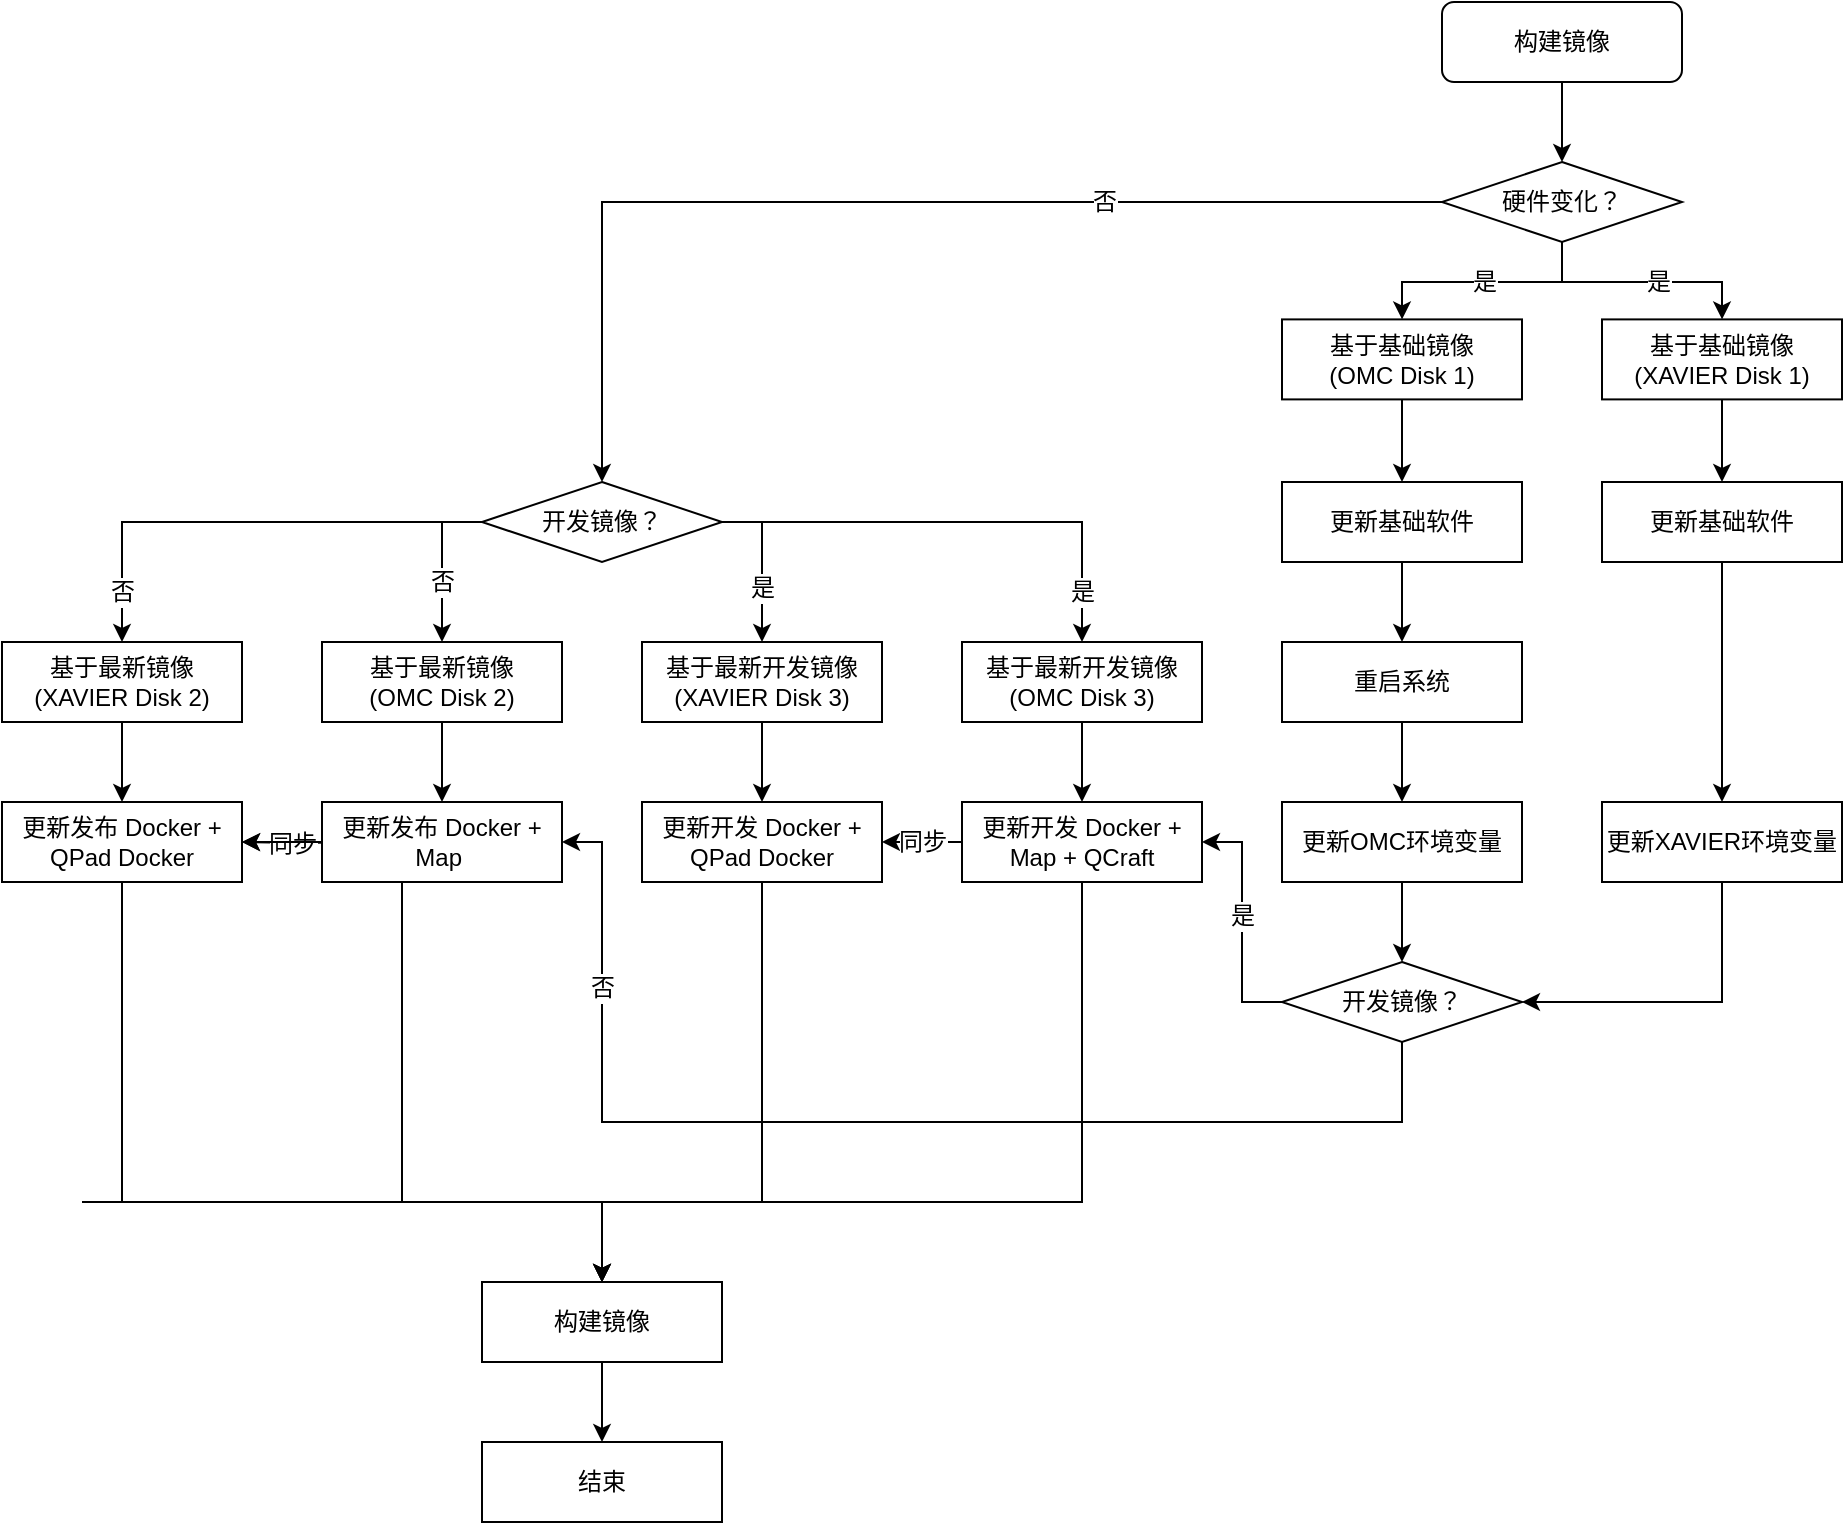 <mxfile version="13.10.4" type="github" pages="2">
  <diagram name="OMC" id="aaaa8250-4180-3840-79b5-4cada1eebb92">
    <mxGraphModel dx="2845" dy="1073" grid="1" gridSize="10" guides="1" tooltips="1" connect="1" arrows="1" fold="1" page="1" pageScale="1" pageWidth="850" pageHeight="1100" background="#ffffff" math="0" shadow="0">
      <root>
        <mxCell id="0" />
        <mxCell id="1" parent="0" />
        <mxCell id="5euNQ92FFmXa8CsyGcmS-24" style="edgeStyle=orthogonalEdgeStyle;rounded=0;orthogonalLoop=1;jettySize=auto;html=1;entryX=0.5;entryY=0;entryDx=0;entryDy=0;fontSize=12;" parent="1" source="5euNQ92FFmXa8CsyGcmS-8" target="5euNQ92FFmXa8CsyGcmS-9" edge="1">
          <mxGeometry relative="1" as="geometry" />
        </mxCell>
        <mxCell id="5euNQ92FFmXa8CsyGcmS-8" value="构建镜像" style="rounded=1;whiteSpace=wrap;html=1;fontSize=12;" parent="1" vertex="1">
          <mxGeometry x="640" width="120" height="40" as="geometry" />
        </mxCell>
        <mxCell id="5euNQ92FFmXa8CsyGcmS-25" value="是" style="edgeStyle=orthogonalEdgeStyle;rounded=0;orthogonalLoop=1;jettySize=auto;html=1;exitX=0.5;exitY=1;exitDx=0;exitDy=0;fontSize=12;" parent="1" source="5euNQ92FFmXa8CsyGcmS-9" target="5euNQ92FFmXa8CsyGcmS-11" edge="1">
          <mxGeometry relative="1" as="geometry" />
        </mxCell>
        <mxCell id="5euNQ92FFmXa8CsyGcmS-26" style="edgeStyle=orthogonalEdgeStyle;rounded=0;orthogonalLoop=1;jettySize=auto;html=1;exitX=0;exitY=0.5;exitDx=0;exitDy=0;fontSize=12;" parent="1" source="5euNQ92FFmXa8CsyGcmS-9" target="5euNQ92FFmXa8CsyGcmS-15" edge="1">
          <mxGeometry relative="1" as="geometry" />
        </mxCell>
        <mxCell id="5euNQ92FFmXa8CsyGcmS-38" value="否" style="edgeLabel;html=1;align=center;verticalAlign=middle;resizable=0;points=[];fontSize=12;" parent="5euNQ92FFmXa8CsyGcmS-26" vertex="1" connectable="0">
          <mxGeometry x="-0.417" relative="1" as="geometry">
            <mxPoint x="-5.83" as="offset" />
          </mxGeometry>
        </mxCell>
        <mxCell id="acZssroOzcoyhFP3LRE6-4" style="edgeStyle=orthogonalEdgeStyle;rounded=0;orthogonalLoop=1;jettySize=auto;html=1;entryX=0.5;entryY=0;entryDx=0;entryDy=0;fontSize=12;exitX=0.5;exitY=1;exitDx=0;exitDy=0;" edge="1" parent="1" source="5euNQ92FFmXa8CsyGcmS-9" target="acZssroOzcoyhFP3LRE6-3">
          <mxGeometry relative="1" as="geometry" />
        </mxCell>
        <mxCell id="acZssroOzcoyhFP3LRE6-21" value="是" style="edgeLabel;html=1;align=center;verticalAlign=middle;resizable=0;points=[];fontSize=12;" vertex="1" connectable="0" parent="acZssroOzcoyhFP3LRE6-4">
          <mxGeometry x="0.138" y="4" relative="1" as="geometry">
            <mxPoint y="4" as="offset" />
          </mxGeometry>
        </mxCell>
        <mxCell id="5euNQ92FFmXa8CsyGcmS-9" value="硬件变化？" style="rhombus;whiteSpace=wrap;html=1;fontSize=12;" parent="1" vertex="1">
          <mxGeometry x="640" y="80" width="120" height="40" as="geometry" />
        </mxCell>
        <mxCell id="5euNQ92FFmXa8CsyGcmS-29" style="edgeStyle=orthogonalEdgeStyle;rounded=0;orthogonalLoop=1;jettySize=auto;html=1;fontSize=12;" parent="1" source="5euNQ92FFmXa8CsyGcmS-10" target="5euNQ92FFmXa8CsyGcmS-16" edge="1">
          <mxGeometry relative="1" as="geometry">
            <mxPoint x="155" y="540.0" as="targetPoint" />
          </mxGeometry>
        </mxCell>
        <mxCell id="5euNQ92FFmXa8CsyGcmS-10" value="基于最新镜像&lt;br&gt;(OMC Disk 2)" style="rounded=0;whiteSpace=wrap;html=1;fontSize=12;" parent="1" vertex="1">
          <mxGeometry x="80" y="320" width="120" height="40" as="geometry" />
        </mxCell>
        <mxCell id="5euNQ92FFmXa8CsyGcmS-31" style="edgeStyle=orthogonalEdgeStyle;rounded=0;orthogonalLoop=1;jettySize=auto;html=1;exitX=0.5;exitY=1;exitDx=0;exitDy=0;fontSize=12;" parent="1" source="5euNQ92FFmXa8CsyGcmS-11" target="5euNQ92FFmXa8CsyGcmS-17" edge="1">
          <mxGeometry relative="1" as="geometry" />
        </mxCell>
        <mxCell id="acZssroOzcoyhFP3LRE6-2" style="edgeStyle=orthogonalEdgeStyle;rounded=0;orthogonalLoop=1;jettySize=auto;html=1;entryX=0.5;entryY=0;entryDx=0;entryDy=0;fontSize=12;exitX=0.5;exitY=1;exitDx=0;exitDy=0;" edge="1" parent="1" source="acZssroOzcoyhFP3LRE6-3" target="acZssroOzcoyhFP3LRE6-38">
          <mxGeometry relative="1" as="geometry" />
        </mxCell>
        <mxCell id="5euNQ92FFmXa8CsyGcmS-11" value="基于基础镜像&lt;br&gt;(OMC Disk 1)" style="rounded=0;whiteSpace=wrap;html=1;fontSize=12;" parent="1" vertex="1">
          <mxGeometry x="560" y="158.7" width="120" height="40" as="geometry" />
        </mxCell>
        <mxCell id="5euNQ92FFmXa8CsyGcmS-46" style="edgeStyle=orthogonalEdgeStyle;rounded=0;orthogonalLoop=1;jettySize=auto;html=1;exitX=0.5;exitY=1;exitDx=0;exitDy=0;fontSize=12;" parent="1" source="5euNQ92FFmXa8CsyGcmS-12" target="5euNQ92FFmXa8CsyGcmS-44" edge="1">
          <mxGeometry relative="1" as="geometry">
            <Array as="points">
              <mxPoint x="460" y="600" />
              <mxPoint x="220" y="600" />
            </Array>
          </mxGeometry>
        </mxCell>
        <mxCell id="5euNQ92FFmXa8CsyGcmS-30" style="edgeStyle=orthogonalEdgeStyle;rounded=0;orthogonalLoop=1;jettySize=auto;html=1;exitX=0.5;exitY=1;exitDx=0;exitDy=0;fontSize=12;" parent="1" source="5euNQ92FFmXa8CsyGcmS-14" target="5euNQ92FFmXa8CsyGcmS-12" edge="1">
          <mxGeometry relative="1" as="geometry" />
        </mxCell>
        <mxCell id="5euNQ92FFmXa8CsyGcmS-14" value="基于最新开发镜像(OMC Disk 3)" style="rounded=0;whiteSpace=wrap;html=1;fontSize=12;" parent="1" vertex="1">
          <mxGeometry x="400" y="320" width="120" height="40" as="geometry" />
        </mxCell>
        <mxCell id="5euNQ92FFmXa8CsyGcmS-28" style="edgeStyle=orthogonalEdgeStyle;rounded=0;orthogonalLoop=1;jettySize=auto;html=1;exitX=1;exitY=0.5;exitDx=0;exitDy=0;fontSize=12;" parent="1" source="5euNQ92FFmXa8CsyGcmS-15" target="5euNQ92FFmXa8CsyGcmS-14" edge="1">
          <mxGeometry relative="1" as="geometry" />
        </mxCell>
        <mxCell id="5euNQ92FFmXa8CsyGcmS-40" value="是" style="edgeLabel;html=1;align=center;verticalAlign=middle;resizable=0;points=[];fontSize=12;" parent="5euNQ92FFmXa8CsyGcmS-28" vertex="1" connectable="0">
          <mxGeometry x="0.669" y="-3" relative="1" as="geometry">
            <mxPoint x="3" y="14.6" as="offset" />
          </mxGeometry>
        </mxCell>
        <mxCell id="5euNQ92FFmXa8CsyGcmS-41" value="否" style="edgeStyle=orthogonalEdgeStyle;rounded=0;orthogonalLoop=1;jettySize=auto;html=1;fontSize=12;exitX=0;exitY=0.5;exitDx=0;exitDy=0;" parent="1" source="5euNQ92FFmXa8CsyGcmS-15" target="5euNQ92FFmXa8CsyGcmS-10" edge="1">
          <mxGeometry x="0.25" relative="1" as="geometry">
            <mxPoint as="offset" />
          </mxGeometry>
        </mxCell>
        <mxCell id="5euNQ92FFmXa8CsyGcmS-15" value="开发镜像？" style="rhombus;whiteSpace=wrap;html=1;fontSize=12;" parent="1" vertex="1">
          <mxGeometry x="160" y="240" width="120" height="40" as="geometry" />
        </mxCell>
        <mxCell id="acZssroOzcoyhFP3LRE6-34" style="edgeStyle=orthogonalEdgeStyle;rounded=0;orthogonalLoop=1;jettySize=auto;html=1;entryX=0.5;entryY=0;entryDx=0;entryDy=0;fontSize=12;" edge="1" parent="1" source="5euNQ92FFmXa8CsyGcmS-16" target="5euNQ92FFmXa8CsyGcmS-44">
          <mxGeometry relative="1" as="geometry">
            <Array as="points">
              <mxPoint x="120" y="600" />
              <mxPoint x="220" y="600" />
            </Array>
          </mxGeometry>
        </mxCell>
        <mxCell id="5euNQ92FFmXa8CsyGcmS-32" style="edgeStyle=orthogonalEdgeStyle;rounded=0;orthogonalLoop=1;jettySize=auto;html=1;exitX=0.5;exitY=1;exitDx=0;exitDy=0;fontSize=12;" parent="1" source="5euNQ92FFmXa8CsyGcmS-17" target="5euNQ92FFmXa8CsyGcmS-23" edge="1">
          <mxGeometry relative="1" as="geometry" />
        </mxCell>
        <mxCell id="5euNQ92FFmXa8CsyGcmS-17" value="&lt;p style=&quot;font-size: 12px&quot;&gt;更新基础软件&lt;/p&gt;" style="rounded=0;whiteSpace=wrap;html=1;fontSize=12;" parent="1" vertex="1">
          <mxGeometry x="560" y="240" width="120" height="40" as="geometry" />
        </mxCell>
        <mxCell id="5euNQ92FFmXa8CsyGcmS-35" value="否" style="edgeStyle=orthogonalEdgeStyle;rounded=0;orthogonalLoop=1;jettySize=auto;html=1;exitX=0.5;exitY=1;exitDx=0;exitDy=0;entryX=1;entryY=0.5;entryDx=0;entryDy=0;fontSize=12;" parent="1" source="5euNQ92FFmXa8CsyGcmS-19" target="5euNQ92FFmXa8CsyGcmS-16" edge="1">
          <mxGeometry x="0.69" relative="1" as="geometry">
            <mxPoint x="255" y="680" as="targetPoint" />
            <Array as="points">
              <mxPoint x="620" y="560" />
              <mxPoint x="220" y="560" />
              <mxPoint x="220" y="420" />
            </Array>
            <mxPoint as="offset" />
          </mxGeometry>
        </mxCell>
        <mxCell id="5euNQ92FFmXa8CsyGcmS-37" value="是" style="edgeStyle=orthogonalEdgeStyle;rounded=0;orthogonalLoop=1;jettySize=auto;html=1;fontSize=12;entryX=1;entryY=0.5;entryDx=0;entryDy=0;" parent="1" source="5euNQ92FFmXa8CsyGcmS-19" target="5euNQ92FFmXa8CsyGcmS-12" edge="1">
          <mxGeometry x="0.061" relative="1" as="geometry">
            <mxPoint as="offset" />
            <mxPoint x="470" y="420" as="targetPoint" />
            <Array as="points">
              <mxPoint x="540" y="500" />
              <mxPoint x="540" y="420" />
            </Array>
          </mxGeometry>
        </mxCell>
        <mxCell id="5euNQ92FFmXa8CsyGcmS-19" value="开发镜像？" style="rhombus;whiteSpace=wrap;html=1;fontSize=12;" parent="1" vertex="1">
          <mxGeometry x="560" y="480" width="120" height="40" as="geometry" />
        </mxCell>
        <mxCell id="5euNQ92FFmXa8CsyGcmS-34" style="edgeStyle=orthogonalEdgeStyle;rounded=0;orthogonalLoop=1;jettySize=auto;html=1;entryX=0.5;entryY=0;entryDx=0;entryDy=0;fontSize=12;" parent="1" source="5euNQ92FFmXa8CsyGcmS-20" target="5euNQ92FFmXa8CsyGcmS-19" edge="1">
          <mxGeometry relative="1" as="geometry" />
        </mxCell>
        <mxCell id="5euNQ92FFmXa8CsyGcmS-20" value="&lt;p style=&quot;font-size: 12px&quot;&gt;更新OMC环境变量&lt;/p&gt;" style="rounded=0;whiteSpace=wrap;html=1;fontSize=12;" parent="1" vertex="1">
          <mxGeometry x="560" y="400" width="120" height="40" as="geometry" />
        </mxCell>
        <mxCell id="5euNQ92FFmXa8CsyGcmS-33" style="edgeStyle=orthogonalEdgeStyle;rounded=0;orthogonalLoop=1;jettySize=auto;html=1;exitX=0.5;exitY=1;exitDx=0;exitDy=0;fontSize=12;" parent="1" source="5euNQ92FFmXa8CsyGcmS-23" target="5euNQ92FFmXa8CsyGcmS-20" edge="1">
          <mxGeometry relative="1" as="geometry" />
        </mxCell>
        <mxCell id="5euNQ92FFmXa8CsyGcmS-23" value="&lt;p style=&quot;font-size: 12px;&quot;&gt;重启系统&lt;/p&gt;" style="rounded=0;whiteSpace=wrap;html=1;fontSize=12;" parent="1" vertex="1">
          <mxGeometry x="560" y="320" width="120" height="40" as="geometry" />
        </mxCell>
        <mxCell id="5euNQ92FFmXa8CsyGcmS-48" style="edgeStyle=orthogonalEdgeStyle;rounded=0;orthogonalLoop=1;jettySize=auto;html=1;exitX=0.5;exitY=1;exitDx=0;exitDy=0;fontSize=12;" parent="1" source="5euNQ92FFmXa8CsyGcmS-44" target="5euNQ92FFmXa8CsyGcmS-47" edge="1">
          <mxGeometry relative="1" as="geometry" />
        </mxCell>
        <mxCell id="5euNQ92FFmXa8CsyGcmS-44" value="&lt;p style=&quot;font-size: 12px;&quot;&gt;构建镜像&lt;/p&gt;" style="rounded=0;whiteSpace=wrap;html=1;fontSize=12;" parent="1" vertex="1">
          <mxGeometry x="160" y="640" width="120" height="40" as="geometry" />
        </mxCell>
        <mxCell id="5euNQ92FFmXa8CsyGcmS-47" value="&lt;p style=&quot;font-size: 12px;&quot;&gt;结束&lt;/p&gt;" style="rounded=0;whiteSpace=wrap;html=1;fontSize=12;" parent="1" vertex="1">
          <mxGeometry x="160" y="720" width="120" height="40" as="geometry" />
        </mxCell>
        <mxCell id="acZssroOzcoyhFP3LRE6-32" style="edgeStyle=orthogonalEdgeStyle;rounded=0;orthogonalLoop=1;jettySize=auto;html=1;fontSize=12;" edge="1" parent="1" source="acZssroOzcoyhFP3LRE6-1" target="5euNQ92FFmXa8CsyGcmS-19">
          <mxGeometry relative="1" as="geometry">
            <Array as="points">
              <mxPoint x="780" y="500" />
            </Array>
          </mxGeometry>
        </mxCell>
        <mxCell id="acZssroOzcoyhFP3LRE6-1" value="&lt;p style=&quot;font-size: 12px&quot;&gt;更新XAVIER环境变量&lt;/p&gt;" style="rounded=0;whiteSpace=wrap;html=1;fontSize=12;" vertex="1" parent="1">
          <mxGeometry x="720" y="400" width="120" height="40" as="geometry" />
        </mxCell>
        <mxCell id="acZssroOzcoyhFP3LRE6-3" value="基于基础镜像(XAVIER Disk 1)" style="rounded=0;whiteSpace=wrap;html=1;fontSize=12;" vertex="1" parent="1">
          <mxGeometry x="720" y="158.7" width="120" height="40" as="geometry" />
        </mxCell>
        <mxCell id="acZssroOzcoyhFP3LRE6-28" style="edgeStyle=orthogonalEdgeStyle;rounded=0;orthogonalLoop=1;jettySize=auto;html=1;entryX=0.5;entryY=0;entryDx=0;entryDy=0;fontSize=12;exitX=0.5;exitY=1;exitDx=0;exitDy=0;" edge="1" parent="1" source="acZssroOzcoyhFP3LRE6-9" target="5euNQ92FFmXa8CsyGcmS-44">
          <mxGeometry relative="1" as="geometry">
            <Array as="points">
              <mxPoint x="300" y="600" />
              <mxPoint x="220" y="600" />
            </Array>
          </mxGeometry>
        </mxCell>
        <mxCell id="acZssroOzcoyhFP3LRE6-10" style="edgeStyle=orthogonalEdgeStyle;rounded=0;orthogonalLoop=1;jettySize=auto;html=1;exitX=0.5;exitY=1;exitDx=0;exitDy=0;fontSize=12;" edge="1" parent="1" source="acZssroOzcoyhFP3LRE6-11" target="acZssroOzcoyhFP3LRE6-9">
          <mxGeometry relative="1" as="geometry" />
        </mxCell>
        <mxCell id="acZssroOzcoyhFP3LRE6-11" value="基于最新开发镜像(XAVIER Disk 3)" style="rounded=0;whiteSpace=wrap;html=1;fontSize=12;" vertex="1" parent="1">
          <mxGeometry x="240" y="320" width="120" height="40" as="geometry" />
        </mxCell>
        <mxCell id="acZssroOzcoyhFP3LRE6-12" style="edgeStyle=orthogonalEdgeStyle;rounded=0;orthogonalLoop=1;jettySize=auto;html=1;fontSize=12;" edge="1" parent="1" source="5euNQ92FFmXa8CsyGcmS-15" target="acZssroOzcoyhFP3LRE6-11">
          <mxGeometry relative="1" as="geometry">
            <mxPoint x="-80" y="325" as="sourcePoint" />
            <Array as="points">
              <mxPoint x="300" y="260" />
            </Array>
          </mxGeometry>
        </mxCell>
        <mxCell id="acZssroOzcoyhFP3LRE6-13" value="是" style="edgeLabel;html=1;align=center;verticalAlign=middle;resizable=0;points=[];fontSize=12;" vertex="1" connectable="0" parent="acZssroOzcoyhFP3LRE6-12">
          <mxGeometry x="0.669" y="-3" relative="1" as="geometry">
            <mxPoint x="3" y="-14.34" as="offset" />
          </mxGeometry>
        </mxCell>
        <mxCell id="acZssroOzcoyhFP3LRE6-22" style="edgeStyle=orthogonalEdgeStyle;rounded=0;orthogonalLoop=1;jettySize=auto;html=1;fontSize=12;" edge="1" parent="1" source="acZssroOzcoyhFP3LRE6-23" target="acZssroOzcoyhFP3LRE6-25">
          <mxGeometry relative="1" as="geometry">
            <mxPoint x="-5" y="540.0" as="targetPoint" />
          </mxGeometry>
        </mxCell>
        <mxCell id="acZssroOzcoyhFP3LRE6-23" value="基于最新镜像(XAVIER Disk 2)" style="rounded=0;whiteSpace=wrap;html=1;fontSize=12;" vertex="1" parent="1">
          <mxGeometry x="-80" y="320" width="120" height="40" as="geometry" />
        </mxCell>
        <mxCell id="acZssroOzcoyhFP3LRE6-24" value="否" style="edgeStyle=orthogonalEdgeStyle;rounded=0;orthogonalLoop=1;jettySize=auto;html=1;fontSize=12;exitX=0;exitY=0.5;exitDx=0;exitDy=0;" edge="1" parent="1" target="acZssroOzcoyhFP3LRE6-23" source="5euNQ92FFmXa8CsyGcmS-15">
          <mxGeometry x="0.789" relative="1" as="geometry">
            <mxPoint as="offset" />
            <mxPoint x="-25" y="287.43" as="sourcePoint" />
            <Array as="points">
              <mxPoint x="-20" y="260" />
            </Array>
          </mxGeometry>
        </mxCell>
        <mxCell id="acZssroOzcoyhFP3LRE6-35" style="edgeStyle=orthogonalEdgeStyle;rounded=0;orthogonalLoop=1;jettySize=auto;html=1;exitX=0.5;exitY=1;exitDx=0;exitDy=0;entryX=0.5;entryY=0;entryDx=0;entryDy=0;fontSize=12;" edge="1" parent="1" source="acZssroOzcoyhFP3LRE6-25" target="5euNQ92FFmXa8CsyGcmS-44">
          <mxGeometry relative="1" as="geometry">
            <Array as="points">
              <mxPoint x="-40" y="600" />
              <mxPoint x="230" y="600" />
            </Array>
          </mxGeometry>
        </mxCell>
        <mxCell id="acZssroOzcoyhFP3LRE6-36" value="同步" style="edgeStyle=orthogonalEdgeStyle;rounded=0;orthogonalLoop=1;jettySize=auto;html=1;entryX=1;entryY=0.5;entryDx=0;entryDy=0;fontSize=12;" edge="1" parent="1" source="5euNQ92FFmXa8CsyGcmS-12" target="acZssroOzcoyhFP3LRE6-9">
          <mxGeometry relative="1" as="geometry" />
        </mxCell>
        <mxCell id="5euNQ92FFmXa8CsyGcmS-12" value="&lt;p style=&quot;font-size: 12px&quot;&gt;更新开发 Docker + Map + QCraft&lt;/p&gt;" style="rounded=0;whiteSpace=wrap;html=1;fontSize=12;verticalAlign=middle;horizontal=1;" parent="1" vertex="1">
          <mxGeometry x="400" y="400" width="120" height="40" as="geometry" />
        </mxCell>
        <mxCell id="acZssroOzcoyhFP3LRE6-26" style="edgeStyle=orthogonalEdgeStyle;rounded=0;orthogonalLoop=1;jettySize=auto;html=1;entryX=1;entryY=0.5;entryDx=0;entryDy=0;fontSize=12;verticalAlign=middle;horizontal=1;" edge="1" parent="1" target="acZssroOzcoyhFP3LRE6-25">
          <mxGeometry relative="1" as="geometry">
            <mxPoint x="100" y="420" as="sourcePoint" />
          </mxGeometry>
        </mxCell>
        <mxCell id="acZssroOzcoyhFP3LRE6-27" value="同步" style="edgeLabel;html=1;align=center;verticalAlign=middle;resizable=0;points=[];fontSize=12;horizontal=1;" vertex="1" connectable="0" parent="acZssroOzcoyhFP3LRE6-26">
          <mxGeometry x="0.182" y="1" relative="1" as="geometry">
            <mxPoint as="offset" />
          </mxGeometry>
        </mxCell>
        <mxCell id="acZssroOzcoyhFP3LRE6-37" value="" style="edgeStyle=orthogonalEdgeStyle;rounded=0;orthogonalLoop=1;jettySize=auto;html=1;fontSize=12;" edge="1" parent="1" source="5euNQ92FFmXa8CsyGcmS-16" target="acZssroOzcoyhFP3LRE6-25">
          <mxGeometry relative="1" as="geometry" />
        </mxCell>
        <mxCell id="5euNQ92FFmXa8CsyGcmS-16" value="&lt;p style=&quot;font-size: 12px&quot;&gt;更新发布&amp;nbsp;&lt;span&gt;Docker + Map&amp;nbsp;&lt;/span&gt;&lt;/p&gt;" style="rounded=0;whiteSpace=wrap;html=1;fontSize=12;verticalAlign=middle;horizontal=1;" parent="1" vertex="1">
          <mxGeometry x="80" y="400" width="120" height="40" as="geometry" />
        </mxCell>
        <mxCell id="acZssroOzcoyhFP3LRE6-9" value="&lt;p style=&quot;font-size: 12px&quot;&gt;更新开发 Docker + QPad Docker&lt;br&gt;&lt;/p&gt;" style="rounded=0;whiteSpace=wrap;html=1;fontSize=12;verticalAlign=middle;horizontal=1;" vertex="1" parent="1">
          <mxGeometry x="240" y="400" width="120" height="40" as="geometry" />
        </mxCell>
        <mxCell id="acZssroOzcoyhFP3LRE6-25" value="&lt;p style=&quot;font-size: 12px&quot;&gt;更新发布 Docker + QPad Docker&lt;/p&gt;" style="rounded=0;whiteSpace=wrap;html=1;fontSize=12;verticalAlign=middle;horizontal=1;" vertex="1" parent="1">
          <mxGeometry x="-80" y="400" width="120" height="40" as="geometry" />
        </mxCell>
        <mxCell id="acZssroOzcoyhFP3LRE6-39" style="edgeStyle=orthogonalEdgeStyle;rounded=0;orthogonalLoop=1;jettySize=auto;html=1;exitX=0.5;exitY=1;exitDx=0;exitDy=0;fontSize=12;" edge="1" parent="1" source="acZssroOzcoyhFP3LRE6-38" target="acZssroOzcoyhFP3LRE6-1">
          <mxGeometry relative="1" as="geometry" />
        </mxCell>
        <mxCell id="acZssroOzcoyhFP3LRE6-38" value="&lt;p style=&quot;font-size: 12px&quot;&gt;更新基础软件&lt;/p&gt;" style="rounded=0;whiteSpace=wrap;html=1;fontSize=12;" vertex="1" parent="1">
          <mxGeometry x="720" y="240" width="120" height="40" as="geometry" />
        </mxCell>
      </root>
    </mxGraphModel>
  </diagram>
  <diagram name="XAVIER" id="5B5uqOnhQudb7aUOt1No">
    <mxGraphModel dx="1995" dy="1073" grid="1" gridSize="10" guides="1" tooltips="1" connect="1" arrows="1" fold="1" page="1" pageScale="1" pageWidth="850" pageHeight="1100" background="#ffffff" math="0" shadow="0">
      <root>
        <mxCell id="cO6v1WhXd-qiUa6Dr0RI-0" />
        <mxCell id="cO6v1WhXd-qiUa6Dr0RI-1" parent="cO6v1WhXd-qiUa6Dr0RI-0" />
        <mxCell id="cO6v1WhXd-qiUa6Dr0RI-2" style="edgeStyle=orthogonalEdgeStyle;rounded=0;orthogonalLoop=1;jettySize=auto;html=1;entryX=0.5;entryY=0;entryDx=0;entryDy=0;" edge="1" parent="cO6v1WhXd-qiUa6Dr0RI-1" source="cO6v1WhXd-qiUa6Dr0RI-3" target="cO6v1WhXd-qiUa6Dr0RI-7">
          <mxGeometry relative="1" as="geometry" />
        </mxCell>
        <mxCell id="cO6v1WhXd-qiUa6Dr0RI-3" value="构建镜像" style="rounded=1;whiteSpace=wrap;html=1;" vertex="1" parent="cO6v1WhXd-qiUa6Dr0RI-1">
          <mxGeometry x="530" width="150" height="60" as="geometry" />
        </mxCell>
        <mxCell id="cO6v1WhXd-qiUa6Dr0RI-4" value="是" style="edgeStyle=orthogonalEdgeStyle;rounded=0;orthogonalLoop=1;jettySize=auto;html=1;exitX=0.5;exitY=1;exitDx=0;exitDy=0;" edge="1" parent="cO6v1WhXd-qiUa6Dr0RI-1" source="cO6v1WhXd-qiUa6Dr0RI-7" target="cO6v1WhXd-qiUa6Dr0RI-11">
          <mxGeometry relative="1" as="geometry" />
        </mxCell>
        <mxCell id="cO6v1WhXd-qiUa6Dr0RI-5" style="edgeStyle=orthogonalEdgeStyle;rounded=0;orthogonalLoop=1;jettySize=auto;html=1;exitX=0;exitY=0.5;exitDx=0;exitDy=0;" edge="1" parent="cO6v1WhXd-qiUa6Dr0RI-1" source="cO6v1WhXd-qiUa6Dr0RI-7" target="cO6v1WhXd-qiUa6Dr0RI-19">
          <mxGeometry relative="1" as="geometry" />
        </mxCell>
        <mxCell id="cO6v1WhXd-qiUa6Dr0RI-6" value="否" style="edgeLabel;html=1;align=center;verticalAlign=middle;resizable=0;points=[];" vertex="1" connectable="0" parent="cO6v1WhXd-qiUa6Dr0RI-5">
          <mxGeometry x="-0.417" relative="1" as="geometry">
            <mxPoint x="-5.83" as="offset" />
          </mxGeometry>
        </mxCell>
        <mxCell id="cO6v1WhXd-qiUa6Dr0RI-7" value="硬件变化？" style="rhombus;whiteSpace=wrap;html=1;" vertex="1" parent="cO6v1WhXd-qiUa6Dr0RI-1">
          <mxGeometry x="530" y="100" width="150" height="60" as="geometry" />
        </mxCell>
        <mxCell id="cO6v1WhXd-qiUa6Dr0RI-8" style="edgeStyle=orthogonalEdgeStyle;rounded=0;orthogonalLoop=1;jettySize=auto;html=1;" edge="1" parent="cO6v1WhXd-qiUa6Dr0RI-1" source="cO6v1WhXd-qiUa6Dr0RI-9" target="cO6v1WhXd-qiUa6Dr0RI-21">
          <mxGeometry relative="1" as="geometry">
            <mxPoint x="235" y="520" as="targetPoint" />
          </mxGeometry>
        </mxCell>
        <mxCell id="cO6v1WhXd-qiUa6Dr0RI-9" value="基于最新镜像(Disk 2)" style="rounded=0;whiteSpace=wrap;html=1;" vertex="1" parent="cO6v1WhXd-qiUa6Dr0RI-1">
          <mxGeometry x="160" y="300" width="150" height="60" as="geometry" />
        </mxCell>
        <mxCell id="cO6v1WhXd-qiUa6Dr0RI-10" style="edgeStyle=orthogonalEdgeStyle;rounded=0;orthogonalLoop=1;jettySize=auto;html=1;exitX=0.5;exitY=1;exitDx=0;exitDy=0;" edge="1" parent="cO6v1WhXd-qiUa6Dr0RI-1" source="cO6v1WhXd-qiUa6Dr0RI-11" target="cO6v1WhXd-qiUa6Dr0RI-23">
          <mxGeometry relative="1" as="geometry" />
        </mxCell>
        <mxCell id="cO6v1WhXd-qiUa6Dr0RI-11" value="基于纯净镜像(Disk 1)" style="rounded=0;whiteSpace=wrap;html=1;" vertex="1" parent="cO6v1WhXd-qiUa6Dr0RI-1">
          <mxGeometry x="530" y="200" width="150" height="60" as="geometry" />
        </mxCell>
        <mxCell id="cO6v1WhXd-qiUa6Dr0RI-12" style="edgeStyle=orthogonalEdgeStyle;rounded=0;orthogonalLoop=1;jettySize=auto;html=1;exitX=0.5;exitY=1;exitDx=0;exitDy=0;" edge="1" parent="cO6v1WhXd-qiUa6Dr0RI-1" source="cO6v1WhXd-qiUa6Dr0RI-13" target="cO6v1WhXd-qiUa6Dr0RI-32">
          <mxGeometry relative="1" as="geometry" />
        </mxCell>
        <mxCell id="cO6v1WhXd-qiUa6Dr0RI-13" value="&lt;p&gt;更新 Docker + Map + QCraft&lt;/p&gt;" style="rounded=0;whiteSpace=wrap;html=1;" vertex="1" parent="cO6v1WhXd-qiUa6Dr0RI-1">
          <mxGeometry x="340" y="400" width="150" height="60" as="geometry" />
        </mxCell>
        <mxCell id="cO6v1WhXd-qiUa6Dr0RI-14" style="edgeStyle=orthogonalEdgeStyle;rounded=0;orthogonalLoop=1;jettySize=auto;html=1;exitX=0.5;exitY=1;exitDx=0;exitDy=0;" edge="1" parent="cO6v1WhXd-qiUa6Dr0RI-1" source="cO6v1WhXd-qiUa6Dr0RI-15" target="cO6v1WhXd-qiUa6Dr0RI-13">
          <mxGeometry relative="1" as="geometry" />
        </mxCell>
        <mxCell id="cO6v1WhXd-qiUa6Dr0RI-15" value="基于最新开发镜像(Disk 3)" style="rounded=0;whiteSpace=wrap;html=1;" vertex="1" parent="cO6v1WhXd-qiUa6Dr0RI-1">
          <mxGeometry x="340" y="300" width="150" height="60" as="geometry" />
        </mxCell>
        <mxCell id="cO6v1WhXd-qiUa6Dr0RI-16" style="edgeStyle=orthogonalEdgeStyle;rounded=0;orthogonalLoop=1;jettySize=auto;html=1;exitX=1;exitY=0.5;exitDx=0;exitDy=0;" edge="1" parent="cO6v1WhXd-qiUa6Dr0RI-1" source="cO6v1WhXd-qiUa6Dr0RI-19" target="cO6v1WhXd-qiUa6Dr0RI-15">
          <mxGeometry relative="1" as="geometry" />
        </mxCell>
        <mxCell id="cO6v1WhXd-qiUa6Dr0RI-17" value="是" style="edgeLabel;html=1;align=center;verticalAlign=middle;resizable=0;points=[];" vertex="1" connectable="0" parent="cO6v1WhXd-qiUa6Dr0RI-16">
          <mxGeometry x="0.669" y="-3" relative="1" as="geometry">
            <mxPoint x="3" y="-0.83" as="offset" />
          </mxGeometry>
        </mxCell>
        <mxCell id="cO6v1WhXd-qiUa6Dr0RI-18" value="否" style="edgeStyle=orthogonalEdgeStyle;rounded=0;orthogonalLoop=1;jettySize=auto;html=1;" edge="1" parent="cO6v1WhXd-qiUa6Dr0RI-1" source="cO6v1WhXd-qiUa6Dr0RI-19" target="cO6v1WhXd-qiUa6Dr0RI-9">
          <mxGeometry x="-0.25" relative="1" as="geometry">
            <mxPoint as="offset" />
          </mxGeometry>
        </mxCell>
        <mxCell id="cO6v1WhXd-qiUa6Dr0RI-19" value="开发镜像？" style="rhombus;whiteSpace=wrap;html=1;" vertex="1" parent="cO6v1WhXd-qiUa6Dr0RI-1">
          <mxGeometry x="160" y="200" width="150" height="60" as="geometry" />
        </mxCell>
        <mxCell id="cO6v1WhXd-qiUa6Dr0RI-20" style="edgeStyle=orthogonalEdgeStyle;rounded=0;orthogonalLoop=1;jettySize=auto;html=1;exitX=0.5;exitY=1;exitDx=0;exitDy=0;entryX=0.5;entryY=0;entryDx=0;entryDy=0;" edge="1" parent="cO6v1WhXd-qiUa6Dr0RI-1" source="cO6v1WhXd-qiUa6Dr0RI-21" target="cO6v1WhXd-qiUa6Dr0RI-32">
          <mxGeometry relative="1" as="geometry" />
        </mxCell>
        <mxCell id="cO6v1WhXd-qiUa6Dr0RI-21" value="&lt;p&gt;更新 Docker + Map&amp;nbsp;&lt;/p&gt;" style="rounded=0;whiteSpace=wrap;html=1;" vertex="1" parent="cO6v1WhXd-qiUa6Dr0RI-1">
          <mxGeometry x="160" y="400" width="150" height="60" as="geometry" />
        </mxCell>
        <mxCell id="cO6v1WhXd-qiUa6Dr0RI-22" style="edgeStyle=orthogonalEdgeStyle;rounded=0;orthogonalLoop=1;jettySize=auto;html=1;exitX=0.5;exitY=1;exitDx=0;exitDy=0;" edge="1" parent="cO6v1WhXd-qiUa6Dr0RI-1" source="cO6v1WhXd-qiUa6Dr0RI-23" target="cO6v1WhXd-qiUa6Dr0RI-30">
          <mxGeometry relative="1" as="geometry" />
        </mxCell>
        <mxCell id="cO6v1WhXd-qiUa6Dr0RI-23" value="&lt;p&gt;部署基础软件&lt;/p&gt;" style="rounded=0;whiteSpace=wrap;html=1;" vertex="1" parent="cO6v1WhXd-qiUa6Dr0RI-1">
          <mxGeometry x="530" y="300" width="150" height="60" as="geometry" />
        </mxCell>
        <mxCell id="cO6v1WhXd-qiUa6Dr0RI-24" value="否" style="edgeStyle=orthogonalEdgeStyle;rounded=0;orthogonalLoop=1;jettySize=auto;html=1;exitX=0.5;exitY=1;exitDx=0;exitDy=0;entryX=1;entryY=0.5;entryDx=0;entryDy=0;" edge="1" parent="cO6v1WhXd-qiUa6Dr0RI-1" source="cO6v1WhXd-qiUa6Dr0RI-26" target="cO6v1WhXd-qiUa6Dr0RI-21">
          <mxGeometry x="0.514" relative="1" as="geometry">
            <mxPoint x="215" y="680" as="targetPoint" />
            <Array as="points">
              <mxPoint x="605" y="700" />
              <mxPoint x="330" y="700" />
              <mxPoint x="330" y="430" />
            </Array>
            <mxPoint as="offset" />
          </mxGeometry>
        </mxCell>
        <mxCell id="cO6v1WhXd-qiUa6Dr0RI-25" value="是" style="edgeStyle=orthogonalEdgeStyle;rounded=0;orthogonalLoop=1;jettySize=auto;html=1;entryX=1;entryY=0.5;entryDx=0;entryDy=0;" edge="1" parent="cO6v1WhXd-qiUa6Dr0RI-1" source="cO6v1WhXd-qiUa6Dr0RI-26" target="cO6v1WhXd-qiUa6Dr0RI-13">
          <mxGeometry x="-0.238" relative="1" as="geometry">
            <mxPoint as="offset" />
          </mxGeometry>
        </mxCell>
        <mxCell id="cO6v1WhXd-qiUa6Dr0RI-26" value="开发镜像？" style="rhombus;whiteSpace=wrap;html=1;" vertex="1" parent="cO6v1WhXd-qiUa6Dr0RI-1">
          <mxGeometry x="530" y="600" width="150" height="60" as="geometry" />
        </mxCell>
        <mxCell id="cO6v1WhXd-qiUa6Dr0RI-27" style="edgeStyle=orthogonalEdgeStyle;rounded=0;orthogonalLoop=1;jettySize=auto;html=1;entryX=0.5;entryY=0;entryDx=0;entryDy=0;" edge="1" parent="cO6v1WhXd-qiUa6Dr0RI-1" source="cO6v1WhXd-qiUa6Dr0RI-28" target="cO6v1WhXd-qiUa6Dr0RI-26">
          <mxGeometry relative="1" as="geometry" />
        </mxCell>
        <mxCell id="cO6v1WhXd-qiUa6Dr0RI-28" value="&lt;p&gt;部署环境变量&lt;/p&gt;" style="rounded=0;whiteSpace=wrap;html=1;" vertex="1" parent="cO6v1WhXd-qiUa6Dr0RI-1">
          <mxGeometry x="530" y="500" width="150" height="60" as="geometry" />
        </mxCell>
        <mxCell id="cO6v1WhXd-qiUa6Dr0RI-29" style="edgeStyle=orthogonalEdgeStyle;rounded=0;orthogonalLoop=1;jettySize=auto;html=1;exitX=0.5;exitY=1;exitDx=0;exitDy=0;" edge="1" parent="cO6v1WhXd-qiUa6Dr0RI-1" source="cO6v1WhXd-qiUa6Dr0RI-30" target="cO6v1WhXd-qiUa6Dr0RI-28">
          <mxGeometry relative="1" as="geometry" />
        </mxCell>
        <mxCell id="cO6v1WhXd-qiUa6Dr0RI-30" value="&lt;p&gt;重启系统&lt;/p&gt;" style="rounded=0;whiteSpace=wrap;html=1;" vertex="1" parent="cO6v1WhXd-qiUa6Dr0RI-1">
          <mxGeometry x="530" y="400" width="150" height="60" as="geometry" />
        </mxCell>
        <mxCell id="cO6v1WhXd-qiUa6Dr0RI-31" style="edgeStyle=orthogonalEdgeStyle;rounded=0;orthogonalLoop=1;jettySize=auto;html=1;exitX=0.5;exitY=1;exitDx=0;exitDy=0;" edge="1" parent="cO6v1WhXd-qiUa6Dr0RI-1" source="cO6v1WhXd-qiUa6Dr0RI-32" target="cO6v1WhXd-qiUa6Dr0RI-33">
          <mxGeometry relative="1" as="geometry" />
        </mxCell>
        <mxCell id="cO6v1WhXd-qiUa6Dr0RI-32" value="&lt;p&gt;构建镜像&lt;/p&gt;" style="rounded=0;whiteSpace=wrap;html=1;" vertex="1" parent="cO6v1WhXd-qiUa6Dr0RI-1">
          <mxGeometry x="160" y="600" width="150" height="60" as="geometry" />
        </mxCell>
        <mxCell id="cO6v1WhXd-qiUa6Dr0RI-33" value="&lt;p&gt;结束&lt;/p&gt;" style="rounded=0;whiteSpace=wrap;html=1;" vertex="1" parent="cO6v1WhXd-qiUa6Dr0RI-1">
          <mxGeometry x="160" y="730" width="150" height="60" as="geometry" />
        </mxCell>
      </root>
    </mxGraphModel>
  </diagram>
</mxfile>
